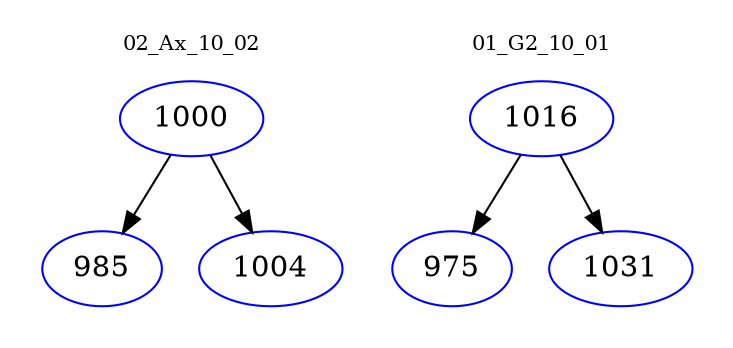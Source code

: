 digraph{
subgraph cluster_0 {
color = white
label = "02_Ax_10_02";
fontsize=10;
T0_1000 [label="1000", color="blue"]
T0_1000 -> T0_985 [color="black"]
T0_985 [label="985", color="blue"]
T0_1000 -> T0_1004 [color="black"]
T0_1004 [label="1004", color="blue"]
}
subgraph cluster_1 {
color = white
label = "01_G2_10_01";
fontsize=10;
T1_1016 [label="1016", color="blue"]
T1_1016 -> T1_975 [color="black"]
T1_975 [label="975", color="blue"]
T1_1016 -> T1_1031 [color="black"]
T1_1031 [label="1031", color="blue"]
}
}
